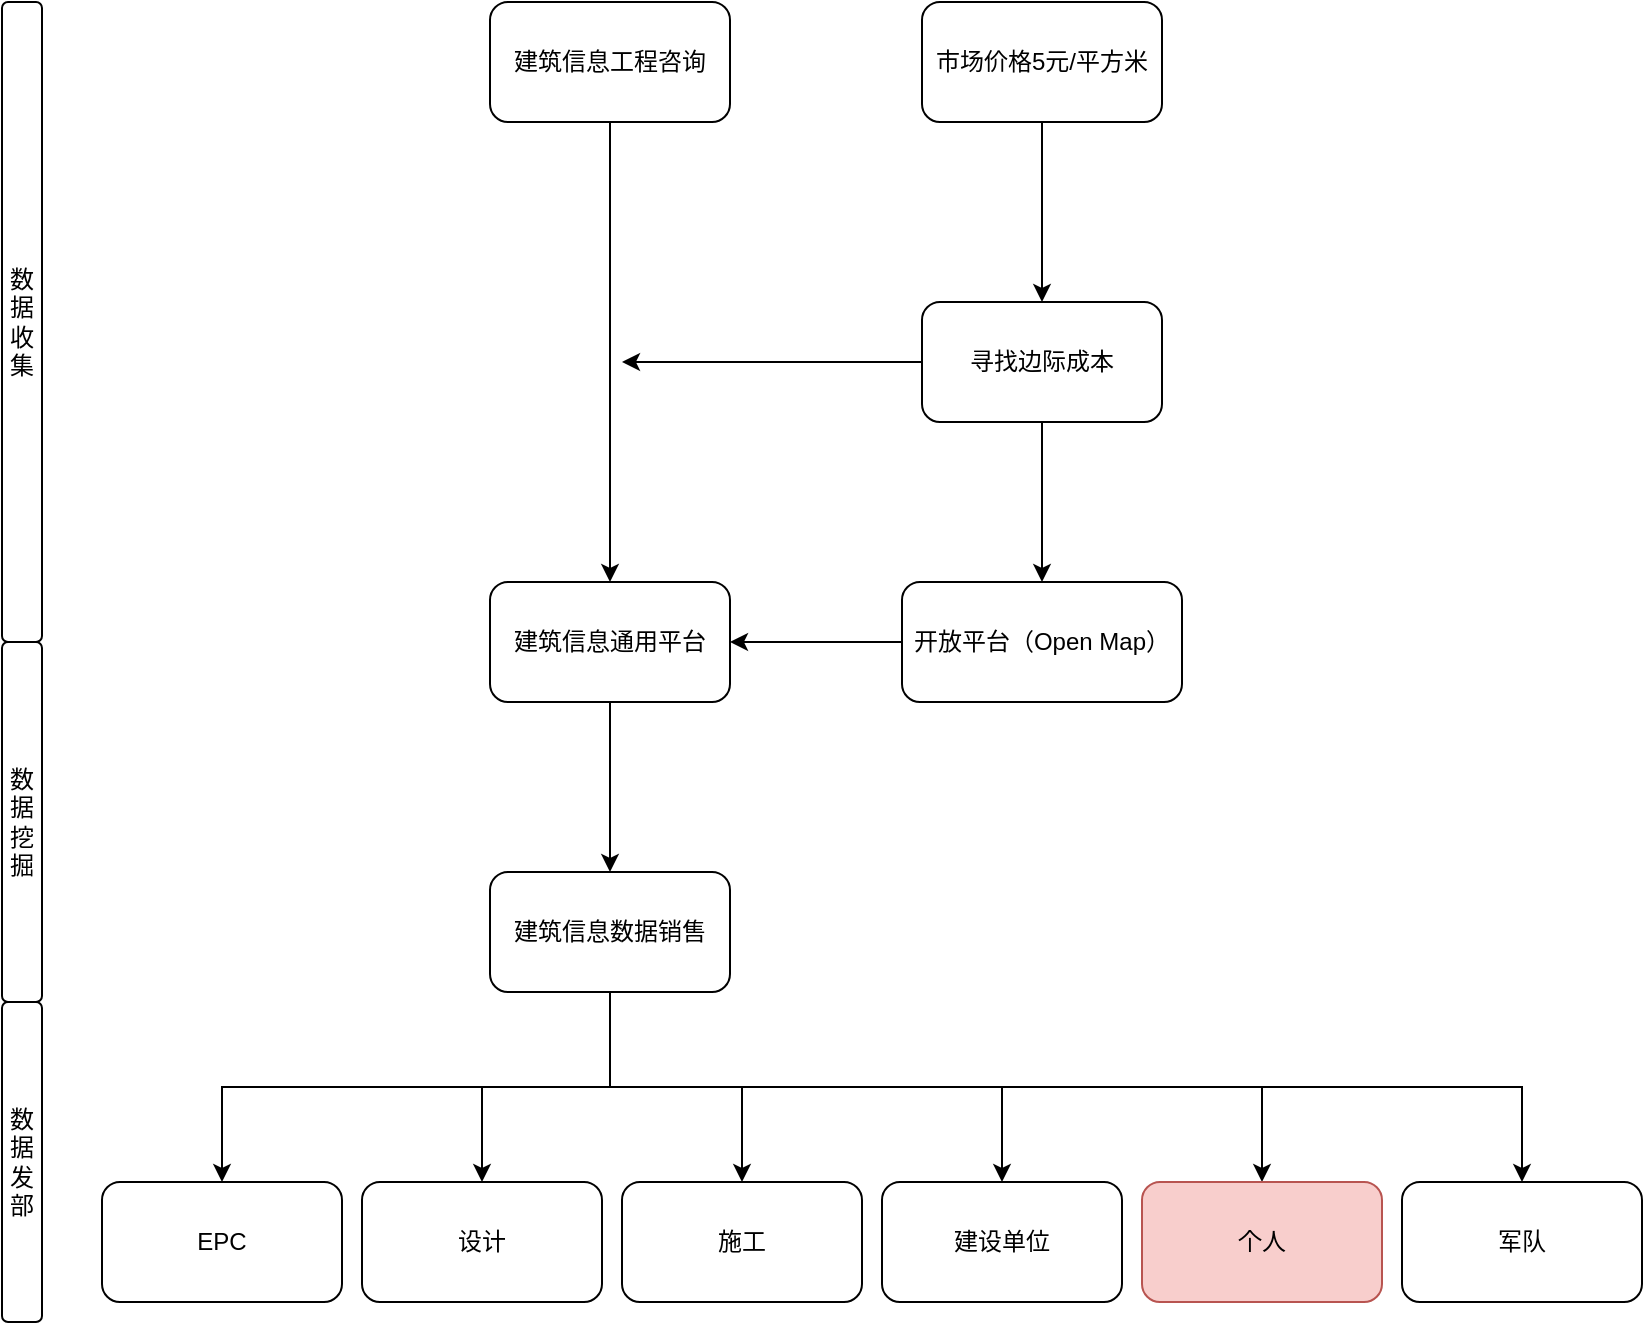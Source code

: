 <mxfile version="14.9.5" type="github">
  <diagram id="MgygslrTmQnIvuTTrmRZ" name="Page-1">
    <mxGraphModel dx="1521" dy="824" grid="1" gridSize="10" guides="1" tooltips="1" connect="1" arrows="1" fold="1" page="1" pageScale="1" pageWidth="827" pageHeight="1169" math="0" shadow="0">
      <root>
        <mxCell id="0" />
        <mxCell id="1" parent="0" />
        <mxCell id="sz0qDTGmKt2krswzqvD6-9" style="edgeStyle=orthogonalEdgeStyle;rounded=0;orthogonalLoop=1;jettySize=auto;html=1;" edge="1" parent="1" source="sz0qDTGmKt2krswzqvD6-1" target="sz0qDTGmKt2krswzqvD6-3">
          <mxGeometry relative="1" as="geometry" />
        </mxCell>
        <mxCell id="sz0qDTGmKt2krswzqvD6-1" value="建筑信息工程咨询" style="rounded=1;whiteSpace=wrap;html=1;" vertex="1" parent="1">
          <mxGeometry x="294" y="120" width="120" height="60" as="geometry" />
        </mxCell>
        <mxCell id="sz0qDTGmKt2krswzqvD6-17" style="edgeStyle=orthogonalEdgeStyle;rounded=0;orthogonalLoop=1;jettySize=auto;html=1;" edge="1" parent="1" source="sz0qDTGmKt2krswzqvD6-2" target="sz0qDTGmKt2krswzqvD6-11">
          <mxGeometry relative="1" as="geometry" />
        </mxCell>
        <mxCell id="sz0qDTGmKt2krswzqvD6-2" value="市场价格5元/平方米" style="rounded=1;whiteSpace=wrap;html=1;" vertex="1" parent="1">
          <mxGeometry x="510" y="120" width="120" height="60" as="geometry" />
        </mxCell>
        <mxCell id="sz0qDTGmKt2krswzqvD6-5" style="edgeStyle=orthogonalEdgeStyle;rounded=0;orthogonalLoop=1;jettySize=auto;html=1;" edge="1" parent="1" source="sz0qDTGmKt2krswzqvD6-3" target="sz0qDTGmKt2krswzqvD6-4">
          <mxGeometry relative="1" as="geometry" />
        </mxCell>
        <mxCell id="sz0qDTGmKt2krswzqvD6-3" value="建筑信息通用平台" style="rounded=1;whiteSpace=wrap;html=1;" vertex="1" parent="1">
          <mxGeometry x="294" y="410" width="120" height="60" as="geometry" />
        </mxCell>
        <mxCell id="sz0qDTGmKt2krswzqvD6-19" style="edgeStyle=orthogonalEdgeStyle;rounded=0;orthogonalLoop=1;jettySize=auto;html=1;" edge="1" parent="1" source="sz0qDTGmKt2krswzqvD6-4" target="sz0qDTGmKt2krswzqvD6-18">
          <mxGeometry relative="1" as="geometry" />
        </mxCell>
        <mxCell id="sz0qDTGmKt2krswzqvD6-21" style="edgeStyle=orthogonalEdgeStyle;rounded=0;orthogonalLoop=1;jettySize=auto;html=1;" edge="1" parent="1" source="sz0qDTGmKt2krswzqvD6-4" target="sz0qDTGmKt2krswzqvD6-20">
          <mxGeometry relative="1" as="geometry" />
        </mxCell>
        <mxCell id="sz0qDTGmKt2krswzqvD6-23" style="edgeStyle=orthogonalEdgeStyle;rounded=0;orthogonalLoop=1;jettySize=auto;html=1;exitX=0.5;exitY=1;exitDx=0;exitDy=0;" edge="1" parent="1" source="sz0qDTGmKt2krswzqvD6-4" target="sz0qDTGmKt2krswzqvD6-22">
          <mxGeometry relative="1" as="geometry" />
        </mxCell>
        <mxCell id="sz0qDTGmKt2krswzqvD6-25" style="edgeStyle=orthogonalEdgeStyle;rounded=0;orthogonalLoop=1;jettySize=auto;html=1;exitX=0.5;exitY=1;exitDx=0;exitDy=0;" edge="1" parent="1" source="sz0qDTGmKt2krswzqvD6-4" target="sz0qDTGmKt2krswzqvD6-24">
          <mxGeometry relative="1" as="geometry" />
        </mxCell>
        <mxCell id="sz0qDTGmKt2krswzqvD6-27" style="edgeStyle=orthogonalEdgeStyle;rounded=0;orthogonalLoop=1;jettySize=auto;html=1;exitX=0.5;exitY=1;exitDx=0;exitDy=0;" edge="1" parent="1" source="sz0qDTGmKt2krswzqvD6-4" target="sz0qDTGmKt2krswzqvD6-26">
          <mxGeometry relative="1" as="geometry" />
        </mxCell>
        <mxCell id="sz0qDTGmKt2krswzqvD6-32" style="edgeStyle=orthogonalEdgeStyle;rounded=0;orthogonalLoop=1;jettySize=auto;html=1;exitX=0.5;exitY=1;exitDx=0;exitDy=0;" edge="1" parent="1" source="sz0qDTGmKt2krswzqvD6-4" target="sz0qDTGmKt2krswzqvD6-31">
          <mxGeometry relative="1" as="geometry" />
        </mxCell>
        <mxCell id="sz0qDTGmKt2krswzqvD6-4" value="建筑信息数据销售" style="rounded=1;whiteSpace=wrap;html=1;" vertex="1" parent="1">
          <mxGeometry x="294" y="555" width="120" height="60" as="geometry" />
        </mxCell>
        <mxCell id="sz0qDTGmKt2krswzqvD6-8" value="数&lt;br&gt;据&lt;br&gt;收&lt;br&gt;集" style="rounded=1;whiteSpace=wrap;html=1;" vertex="1" parent="1">
          <mxGeometry x="50" y="120" width="20" height="320" as="geometry" />
        </mxCell>
        <mxCell id="sz0qDTGmKt2krswzqvD6-10" value="数据挖掘" style="rounded=1;whiteSpace=wrap;html=1;" vertex="1" parent="1">
          <mxGeometry x="50" y="440" width="20" height="180" as="geometry" />
        </mxCell>
        <mxCell id="sz0qDTGmKt2krswzqvD6-12" style="edgeStyle=orthogonalEdgeStyle;rounded=0;orthogonalLoop=1;jettySize=auto;html=1;" edge="1" parent="1" source="sz0qDTGmKt2krswzqvD6-11">
          <mxGeometry relative="1" as="geometry">
            <mxPoint x="360" y="300" as="targetPoint" />
          </mxGeometry>
        </mxCell>
        <mxCell id="sz0qDTGmKt2krswzqvD6-28" style="edgeStyle=orthogonalEdgeStyle;rounded=0;orthogonalLoop=1;jettySize=auto;html=1;" edge="1" parent="1" source="sz0qDTGmKt2krswzqvD6-11" target="sz0qDTGmKt2krswzqvD6-15">
          <mxGeometry relative="1" as="geometry" />
        </mxCell>
        <mxCell id="sz0qDTGmKt2krswzqvD6-11" value="寻找边际成本" style="rounded=1;whiteSpace=wrap;html=1;" vertex="1" parent="1">
          <mxGeometry x="510" y="270" width="120" height="60" as="geometry" />
        </mxCell>
        <mxCell id="sz0qDTGmKt2krswzqvD6-16" style="edgeStyle=orthogonalEdgeStyle;rounded=0;orthogonalLoop=1;jettySize=auto;html=1;" edge="1" parent="1" source="sz0qDTGmKt2krswzqvD6-15" target="sz0qDTGmKt2krswzqvD6-3">
          <mxGeometry relative="1" as="geometry" />
        </mxCell>
        <mxCell id="sz0qDTGmKt2krswzqvD6-15" value="开放平台（Open Map）" style="rounded=1;whiteSpace=wrap;html=1;" vertex="1" parent="1">
          <mxGeometry x="500" y="410" width="140" height="60" as="geometry" />
        </mxCell>
        <mxCell id="sz0qDTGmKt2krswzqvD6-18" value="设计" style="rounded=1;whiteSpace=wrap;html=1;" vertex="1" parent="1">
          <mxGeometry x="230" y="710" width="120" height="60" as="geometry" />
        </mxCell>
        <mxCell id="sz0qDTGmKt2krswzqvD6-20" value="施工" style="rounded=1;whiteSpace=wrap;html=1;" vertex="1" parent="1">
          <mxGeometry x="360" y="710" width="120" height="60" as="geometry" />
        </mxCell>
        <mxCell id="sz0qDTGmKt2krswzqvD6-22" value="EPC" style="rounded=1;whiteSpace=wrap;html=1;" vertex="1" parent="1">
          <mxGeometry x="100" y="710" width="120" height="60" as="geometry" />
        </mxCell>
        <mxCell id="sz0qDTGmKt2krswzqvD6-24" value="建设单位" style="rounded=1;whiteSpace=wrap;html=1;" vertex="1" parent="1">
          <mxGeometry x="490" y="710" width="120" height="60" as="geometry" />
        </mxCell>
        <mxCell id="sz0qDTGmKt2krswzqvD6-26" value="个人" style="rounded=1;whiteSpace=wrap;html=1;fillColor=#f8cecc;strokeColor=#b85450;" vertex="1" parent="1">
          <mxGeometry x="620" y="710" width="120" height="60" as="geometry" />
        </mxCell>
        <mxCell id="sz0qDTGmKt2krswzqvD6-30" value="数据发部" style="rounded=1;whiteSpace=wrap;html=1;" vertex="1" parent="1">
          <mxGeometry x="50" y="620" width="20" height="160" as="geometry" />
        </mxCell>
        <mxCell id="sz0qDTGmKt2krswzqvD6-31" value="军队" style="rounded=1;whiteSpace=wrap;html=1;" vertex="1" parent="1">
          <mxGeometry x="750" y="710" width="120" height="60" as="geometry" />
        </mxCell>
      </root>
    </mxGraphModel>
  </diagram>
</mxfile>
